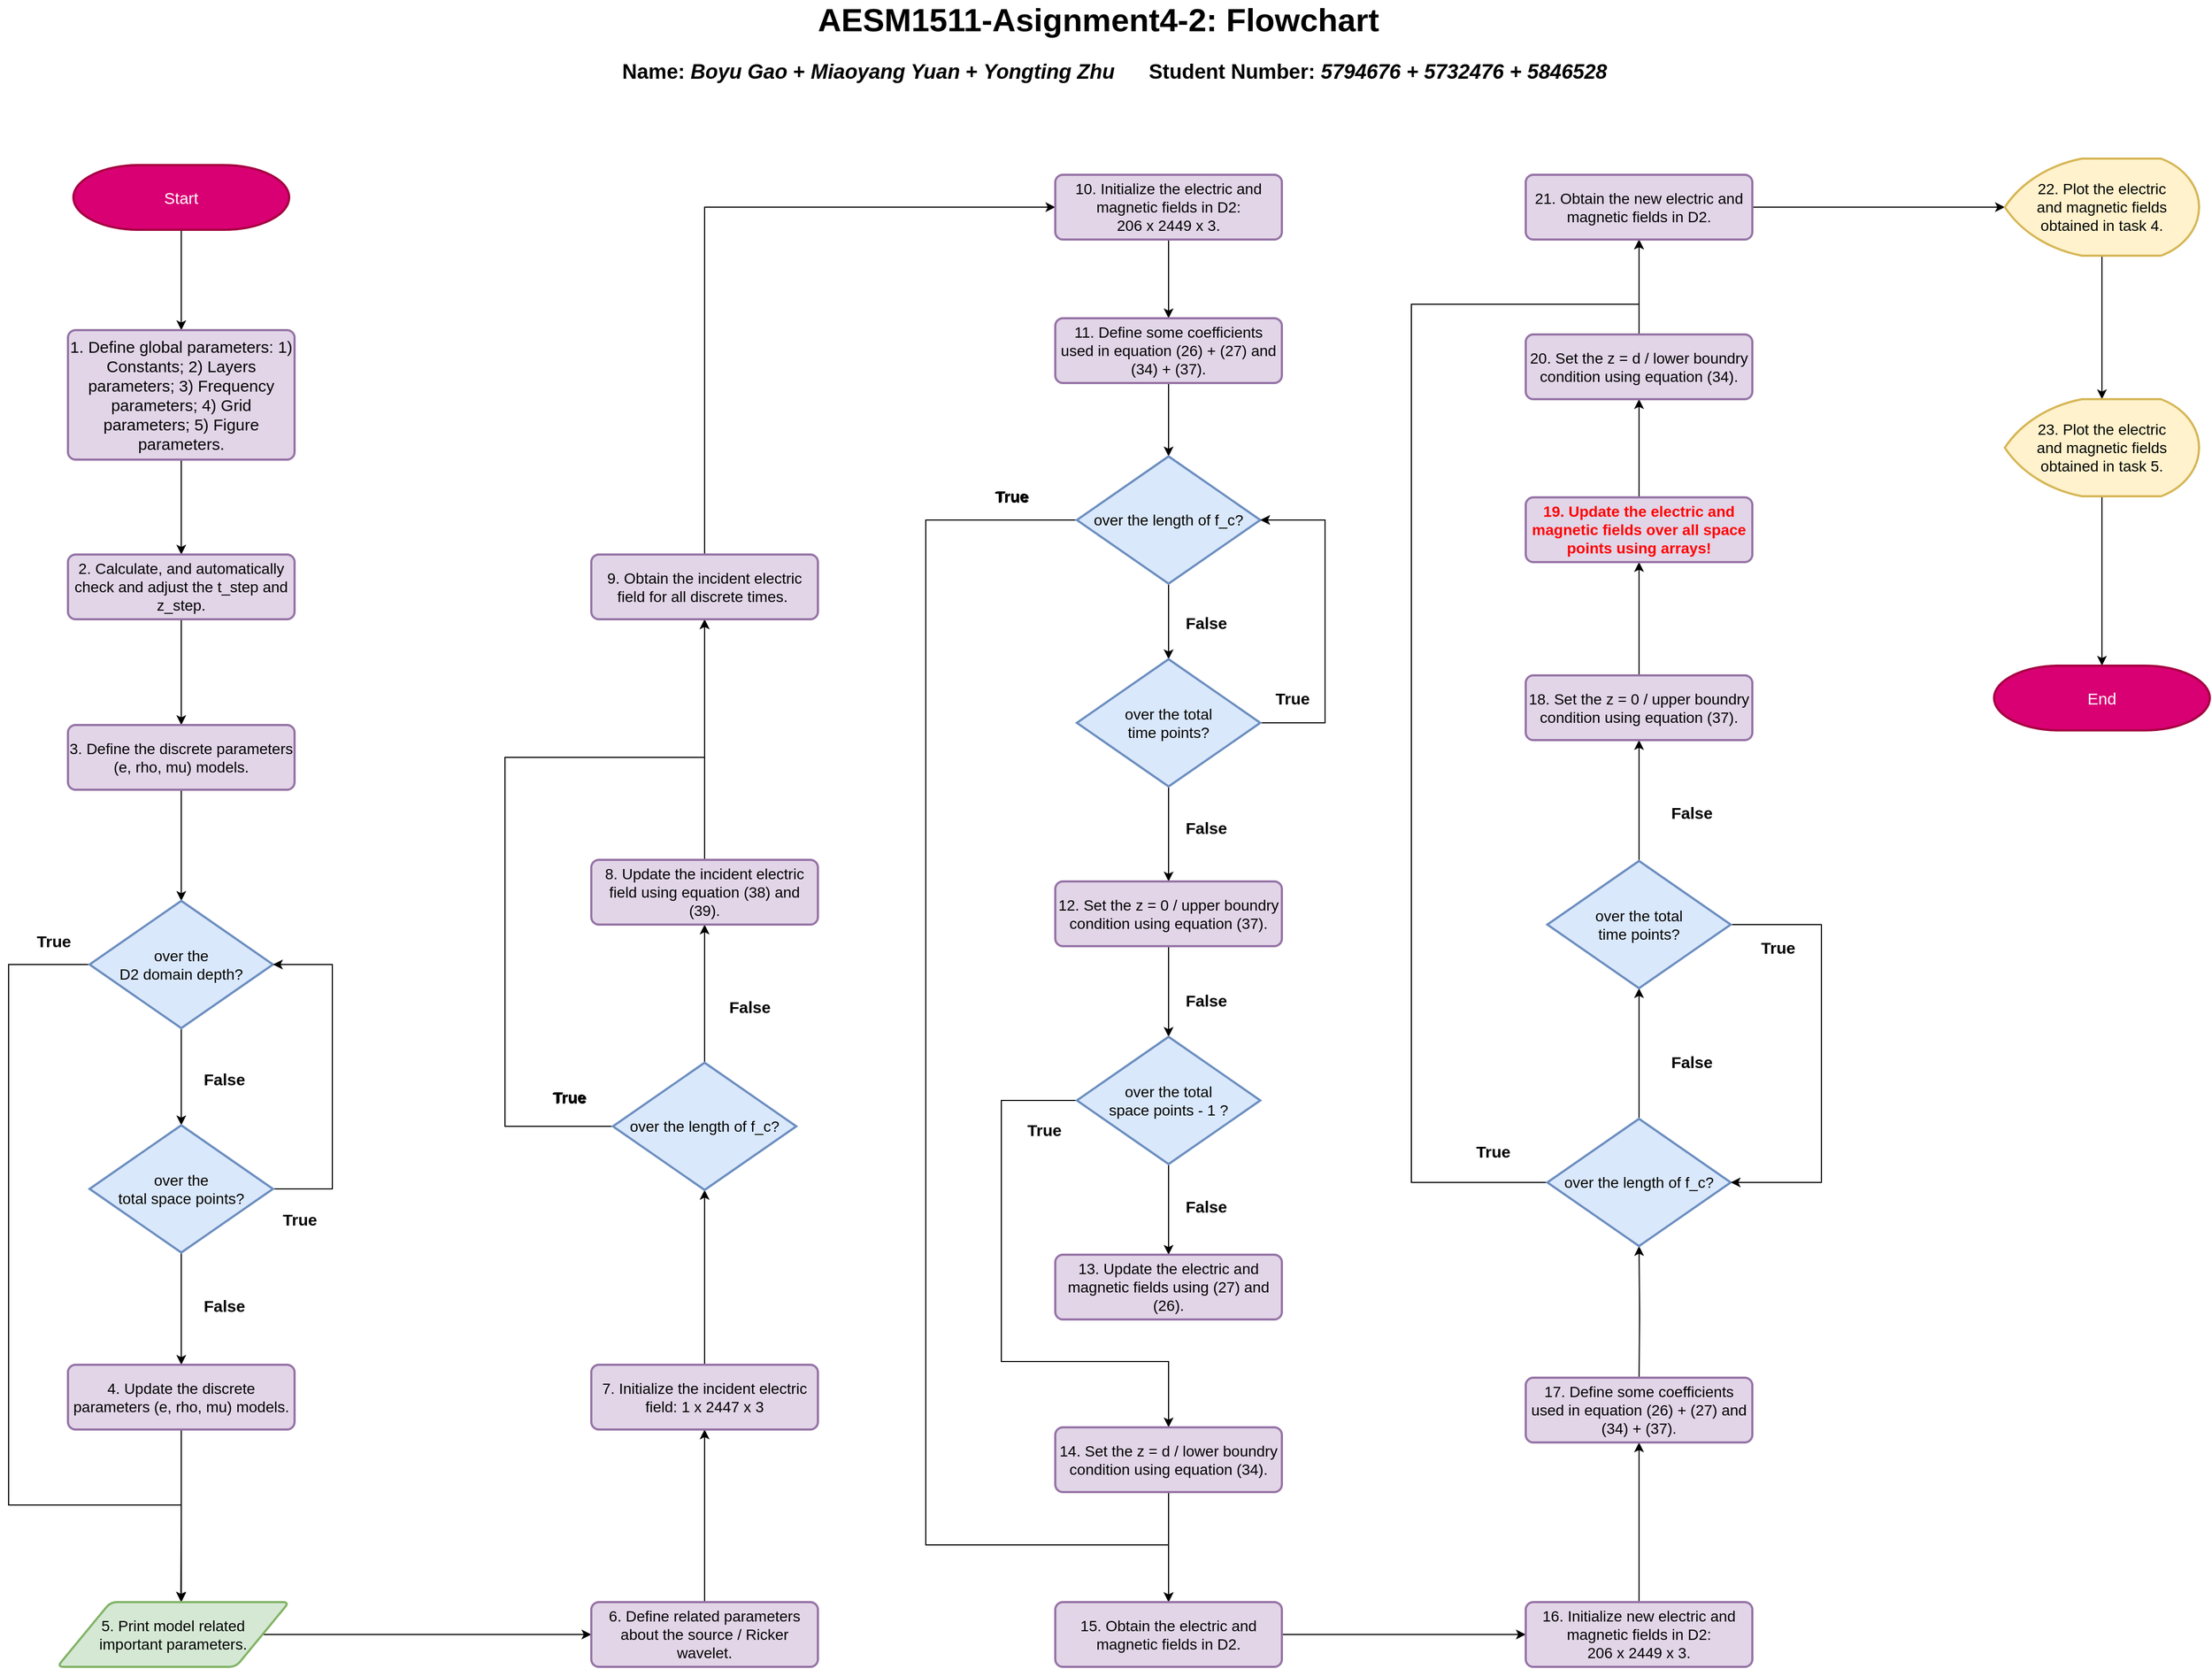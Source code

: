 <mxfile version="20.3.0" type="device"><diagram id="C5RBs43oDa-KdzZeNtuy" name="Page-1"><mxGraphModel dx="2607" dy="1950" grid="1" gridSize="10" guides="1" tooltips="1" connect="1" arrows="1" fold="1" page="1" pageScale="1" pageWidth="1169" pageHeight="1654" math="0" shadow="0"><root><mxCell id="WIyWlLk6GJQsqaUBKTNV-0"/><mxCell id="WIyWlLk6GJQsqaUBKTNV-1" parent="WIyWlLk6GJQsqaUBKTNV-0"/><mxCell id="XIl8w9Pq-7mLwPjklg2i-11" value="&lt;b&gt;&lt;font style=&quot;&quot;&gt;&lt;span style=&quot;font-size: 30px;&quot;&gt;AESM1511-Asignment4-2: Flowchart&lt;/span&gt;&lt;br&gt;&lt;br&gt;&lt;/font&gt;&lt;/b&gt;" style="text;html=1;strokeColor=none;fillColor=none;align=center;verticalAlign=middle;whiteSpace=wrap;rounded=0;fontSize=14;" vertex="1" parent="WIyWlLk6GJQsqaUBKTNV-1"><mxGeometry x="840" y="20" width="540" height="30" as="geometry"/></mxCell><mxCell id="XIl8w9Pq-7mLwPjklg2i-12" value="&lt;b style=&quot;font-size: 14px;&quot;&gt;&lt;font style=&quot;font-size: 19px;&quot;&gt;Name:&amp;nbsp;&lt;i&gt;Boyu Gao&amp;nbsp;&lt;/i&gt;+ &lt;i&gt;Miaoyang Yuan&lt;/i&gt;&amp;nbsp;+ &lt;i&gt;Yongting Zhu&lt;/i&gt;&amp;nbsp; &amp;nbsp; &amp;nbsp; Student Number:&amp;nbsp;&lt;i&gt;5794676 + 5732476 + &lt;/i&gt;&lt;/font&gt;&lt;/b&gt;&lt;b&gt;&lt;i&gt;5846528&lt;/i&gt;&lt;/b&gt;" style="text;html=1;strokeColor=none;fillColor=none;align=center;verticalAlign=middle;whiteSpace=wrap;rounded=0;fontSize=19;" vertex="1" parent="WIyWlLk6GJQsqaUBKTNV-1"><mxGeometry x="300" y="60" width="1650" height="30" as="geometry"/></mxCell><mxCell id="XIl8w9Pq-7mLwPjklg2i-20" style="edgeStyle=orthogonalEdgeStyle;rounded=0;orthogonalLoop=1;jettySize=auto;html=1;exitX=0.5;exitY=1;exitDx=0;exitDy=0;exitPerimeter=0;entryX=0.5;entryY=0;entryDx=0;entryDy=0;" edge="1" parent="WIyWlLk6GJQsqaUBKTNV-1" source="XIl8w9Pq-7mLwPjklg2i-13" target="XIl8w9Pq-7mLwPjklg2i-14"><mxGeometry relative="1" as="geometry"/></mxCell><mxCell id="XIl8w9Pq-7mLwPjklg2i-13" value="&lt;font style=&quot;font-size: 15px;&quot;&gt;Start&lt;/font&gt;" style="strokeWidth=2;html=1;shape=mxgraph.flowchart.terminator;whiteSpace=wrap;fillColor=#d80073;strokeColor=#A50040;fontColor=#ffffff;" vertex="1" parent="WIyWlLk6GJQsqaUBKTNV-1"><mxGeometry x="160" y="161" width="200" height="60" as="geometry"/></mxCell><mxCell id="XIl8w9Pq-7mLwPjklg2i-21" style="edgeStyle=orthogonalEdgeStyle;rounded=0;orthogonalLoop=1;jettySize=auto;html=1;exitX=0.5;exitY=1;exitDx=0;exitDy=0;" edge="1" parent="WIyWlLk6GJQsqaUBKTNV-1" source="XIl8w9Pq-7mLwPjklg2i-14" target="XIl8w9Pq-7mLwPjklg2i-15"><mxGeometry relative="1" as="geometry"/></mxCell><mxCell id="XIl8w9Pq-7mLwPjklg2i-14" value="1. Define global parameters: 1) Constants; 2) Layers parameters; 3) Frequency parameters; 4) Grid parameters; 5) Figure parameters." style="rounded=1;whiteSpace=wrap;html=1;absoluteArcSize=1;arcSize=14;strokeWidth=2;fontSize=15;align=center;fillColor=#e1d5e7;strokeColor=#9673a6;" vertex="1" parent="WIyWlLk6GJQsqaUBKTNV-1"><mxGeometry x="155" y="314" width="210" height="120" as="geometry"/></mxCell><mxCell id="XIl8w9Pq-7mLwPjklg2i-22" style="edgeStyle=orthogonalEdgeStyle;rounded=0;orthogonalLoop=1;jettySize=auto;html=1;exitX=0.5;exitY=1;exitDx=0;exitDy=0;entryX=0.5;entryY=0;entryDx=0;entryDy=0;" edge="1" parent="WIyWlLk6GJQsqaUBKTNV-1" source="XIl8w9Pq-7mLwPjklg2i-15" target="XIl8w9Pq-7mLwPjklg2i-16"><mxGeometry relative="1" as="geometry"><mxPoint x="259" y="620" as="targetPoint"/></mxGeometry></mxCell><mxCell id="XIl8w9Pq-7mLwPjklg2i-15" value="2. Calculate, and automatically check and adjust the t_step and z_step." style="rounded=1;whiteSpace=wrap;html=1;absoluteArcSize=1;arcSize=14;strokeWidth=2;fontSize=14;fillColor=#e1d5e7;strokeColor=#9673a6;" vertex="1" parent="WIyWlLk6GJQsqaUBKTNV-1"><mxGeometry x="155" y="522" width="210" height="60" as="geometry"/></mxCell><mxCell id="XIl8w9Pq-7mLwPjklg2i-23" style="edgeStyle=orthogonalEdgeStyle;rounded=0;orthogonalLoop=1;jettySize=auto;html=1;exitX=0.5;exitY=1;exitDx=0;exitDy=0;entryX=0.5;entryY=0;entryDx=0;entryDy=0;entryPerimeter=0;" edge="1" parent="WIyWlLk6GJQsqaUBKTNV-1" source="XIl8w9Pq-7mLwPjklg2i-16" target="XIl8w9Pq-7mLwPjklg2i-17"><mxGeometry relative="1" as="geometry"/></mxCell><mxCell id="XIl8w9Pq-7mLwPjklg2i-16" value="3. Define the discrete parameters (e, rho, mu) models." style="rounded=1;whiteSpace=wrap;html=1;absoluteArcSize=1;arcSize=14;strokeWidth=2;fontSize=14;fillColor=#e1d5e7;strokeColor=#9673a6;" vertex="1" parent="WIyWlLk6GJQsqaUBKTNV-1"><mxGeometry x="155" y="680" width="210" height="60" as="geometry"/></mxCell><mxCell id="XIl8w9Pq-7mLwPjklg2i-24" style="edgeStyle=orthogonalEdgeStyle;rounded=0;orthogonalLoop=1;jettySize=auto;html=1;exitX=0.5;exitY=1;exitDx=0;exitDy=0;exitPerimeter=0;entryX=0.5;entryY=0;entryDx=0;entryDy=0;entryPerimeter=0;" edge="1" parent="WIyWlLk6GJQsqaUBKTNV-1" source="XIl8w9Pq-7mLwPjklg2i-17" target="XIl8w9Pq-7mLwPjklg2i-18"><mxGeometry relative="1" as="geometry"/></mxCell><mxCell id="XIl8w9Pq-7mLwPjklg2i-30" style="edgeStyle=orthogonalEdgeStyle;rounded=0;orthogonalLoop=1;jettySize=auto;html=1;exitX=0;exitY=0.5;exitDx=0;exitDy=0;exitPerimeter=0;entryX=0.535;entryY=0;entryDx=0;entryDy=0;entryPerimeter=0;" edge="1" parent="WIyWlLk6GJQsqaUBKTNV-1" source="XIl8w9Pq-7mLwPjklg2i-17" target="XIl8w9Pq-7mLwPjklg2i-28"><mxGeometry relative="1" as="geometry"><Array as="points"><mxPoint x="100" y="902"/><mxPoint x="100" y="1403"/><mxPoint x="260" y="1403"/></Array></mxGeometry></mxCell><mxCell id="XIl8w9Pq-7mLwPjklg2i-17" value="&lt;font style=&quot;font-size: 14px;&quot;&gt;over the &lt;br&gt;D2 domain depth?&lt;/font&gt;" style="strokeWidth=2;html=1;shape=mxgraph.flowchart.decision;whiteSpace=wrap;fillColor=#dae8fc;strokeColor=#6c8ebf;" vertex="1" parent="WIyWlLk6GJQsqaUBKTNV-1"><mxGeometry x="175" y="843" width="170" height="118" as="geometry"/></mxCell><mxCell id="XIl8w9Pq-7mLwPjklg2i-25" style="edgeStyle=orthogonalEdgeStyle;rounded=0;orthogonalLoop=1;jettySize=auto;html=1;exitX=0.5;exitY=1;exitDx=0;exitDy=0;exitPerimeter=0;entryX=0.5;entryY=0;entryDx=0;entryDy=0;" edge="1" parent="WIyWlLk6GJQsqaUBKTNV-1" source="XIl8w9Pq-7mLwPjklg2i-18" target="XIl8w9Pq-7mLwPjklg2i-19"><mxGeometry relative="1" as="geometry"/></mxCell><mxCell id="XIl8w9Pq-7mLwPjklg2i-32" style="edgeStyle=orthogonalEdgeStyle;rounded=0;orthogonalLoop=1;jettySize=auto;html=1;exitX=1;exitY=0.5;exitDx=0;exitDy=0;exitPerimeter=0;entryX=1;entryY=0.5;entryDx=0;entryDy=0;entryPerimeter=0;" edge="1" parent="WIyWlLk6GJQsqaUBKTNV-1" source="XIl8w9Pq-7mLwPjklg2i-18" target="XIl8w9Pq-7mLwPjklg2i-17"><mxGeometry relative="1" as="geometry"><Array as="points"><mxPoint x="400" y="1110"/><mxPoint x="400" y="902"/></Array></mxGeometry></mxCell><mxCell id="XIl8w9Pq-7mLwPjklg2i-18" value="&lt;font style=&quot;font-size: 14px;&quot;&gt;over the &lt;br&gt;total space points?&lt;/font&gt;" style="strokeWidth=2;html=1;shape=mxgraph.flowchart.decision;whiteSpace=wrap;fillColor=#dae8fc;strokeColor=#6c8ebf;" vertex="1" parent="WIyWlLk6GJQsqaUBKTNV-1"><mxGeometry x="175" y="1051" width="170" height="118" as="geometry"/></mxCell><mxCell id="XIl8w9Pq-7mLwPjklg2i-29" style="edgeStyle=orthogonalEdgeStyle;rounded=0;orthogonalLoop=1;jettySize=auto;html=1;exitX=0.5;exitY=1;exitDx=0;exitDy=0;entryX=0.533;entryY=-0.01;entryDx=0;entryDy=0;entryPerimeter=0;" edge="1" parent="WIyWlLk6GJQsqaUBKTNV-1" source="XIl8w9Pq-7mLwPjklg2i-19" target="XIl8w9Pq-7mLwPjklg2i-28"><mxGeometry relative="1" as="geometry"/></mxCell><mxCell id="XIl8w9Pq-7mLwPjklg2i-19" value="4. Update the discrete parameters (e, rho, mu) models." style="rounded=1;whiteSpace=wrap;html=1;absoluteArcSize=1;arcSize=14;strokeWidth=2;fontSize=14;fillColor=#e1d5e7;strokeColor=#9673a6;" vertex="1" parent="WIyWlLk6GJQsqaUBKTNV-1"><mxGeometry x="155" y="1273" width="210" height="60" as="geometry"/></mxCell><mxCell id="XIl8w9Pq-7mLwPjklg2i-26" value="&lt;span style=&quot;font-size: 15px;&quot;&gt;&lt;b style=&quot;font-size: 15px;&quot;&gt;False&lt;/b&gt;&lt;/span&gt;" style="text;html=1;strokeColor=none;fillColor=none;align=center;verticalAlign=middle;whiteSpace=wrap;rounded=0;fontSize=15;" vertex="1" parent="WIyWlLk6GJQsqaUBKTNV-1"><mxGeometry x="270" y="993" width="60" height="30" as="geometry"/></mxCell><mxCell id="XIl8w9Pq-7mLwPjklg2i-27" value="&lt;span style=&quot;font-size: 15px;&quot;&gt;&lt;b style=&quot;font-size: 15px;&quot;&gt;False&lt;/b&gt;&lt;/span&gt;" style="text;html=1;strokeColor=none;fillColor=none;align=center;verticalAlign=middle;whiteSpace=wrap;rounded=0;fontSize=15;" vertex="1" parent="WIyWlLk6GJQsqaUBKTNV-1"><mxGeometry x="270" y="1203" width="60" height="30" as="geometry"/></mxCell><mxCell id="XIl8w9Pq-7mLwPjklg2i-35" style="edgeStyle=orthogonalEdgeStyle;rounded=0;orthogonalLoop=1;jettySize=auto;html=1;exitX=1;exitY=0.5;exitDx=0;exitDy=0;entryX=0;entryY=0.5;entryDx=0;entryDy=0;" edge="1" parent="WIyWlLk6GJQsqaUBKTNV-1" source="XIl8w9Pq-7mLwPjklg2i-28" target="XIl8w9Pq-7mLwPjklg2i-34"><mxGeometry relative="1" as="geometry"/></mxCell><mxCell id="XIl8w9Pq-7mLwPjklg2i-28" value="5. Print model related &lt;br&gt;important parameters." style="shape=parallelogram;html=1;strokeWidth=2;perimeter=parallelogramPerimeter;whiteSpace=wrap;rounded=1;arcSize=12;size=0.23;fontSize=14;fillColor=#d5e8d4;strokeColor=#82b366;" vertex="1" parent="WIyWlLk6GJQsqaUBKTNV-1"><mxGeometry x="145" y="1493" width="215" height="60" as="geometry"/></mxCell><mxCell id="XIl8w9Pq-7mLwPjklg2i-31" value="&lt;span style=&quot;font-size: 15px;&quot;&gt;&lt;b style=&quot;font-size: 15px;&quot;&gt;True&lt;/b&gt;&lt;/span&gt;" style="text;html=1;strokeColor=none;fillColor=none;align=center;verticalAlign=middle;whiteSpace=wrap;rounded=0;fontSize=15;" vertex="1" parent="WIyWlLk6GJQsqaUBKTNV-1"><mxGeometry x="112" y="865" width="60" height="30" as="geometry"/></mxCell><mxCell id="XIl8w9Pq-7mLwPjklg2i-33" value="&lt;span style=&quot;font-size: 15px;&quot;&gt;&lt;b style=&quot;font-size: 15px;&quot;&gt;True&lt;/b&gt;&lt;/span&gt;" style="text;html=1;strokeColor=none;fillColor=none;align=center;verticalAlign=middle;whiteSpace=wrap;rounded=0;fontSize=15;" vertex="1" parent="WIyWlLk6GJQsqaUBKTNV-1"><mxGeometry x="340" y="1123" width="60" height="30" as="geometry"/></mxCell><mxCell id="XIl8w9Pq-7mLwPjklg2i-37" style="edgeStyle=orthogonalEdgeStyle;rounded=0;orthogonalLoop=1;jettySize=auto;html=1;exitX=0.5;exitY=0;exitDx=0;exitDy=0;entryX=0.5;entryY=1;entryDx=0;entryDy=0;" edge="1" parent="WIyWlLk6GJQsqaUBKTNV-1" source="XIl8w9Pq-7mLwPjklg2i-34" target="XIl8w9Pq-7mLwPjklg2i-36"><mxGeometry relative="1" as="geometry"/></mxCell><mxCell id="XIl8w9Pq-7mLwPjklg2i-34" value="6. Define related parameters about the source / Ricker wavelet." style="rounded=1;whiteSpace=wrap;html=1;absoluteArcSize=1;arcSize=14;strokeWidth=2;fontSize=14;fillColor=#e1d5e7;strokeColor=#9673a6;" vertex="1" parent="WIyWlLk6GJQsqaUBKTNV-1"><mxGeometry x="640" y="1493" width="210" height="60" as="geometry"/></mxCell><mxCell id="XIl8w9Pq-7mLwPjklg2i-39" style="edgeStyle=orthogonalEdgeStyle;rounded=0;orthogonalLoop=1;jettySize=auto;html=1;exitX=0.5;exitY=0;exitDx=0;exitDy=0;entryX=0.5;entryY=1;entryDx=0;entryDy=0;entryPerimeter=0;" edge="1" parent="WIyWlLk6GJQsqaUBKTNV-1" source="XIl8w9Pq-7mLwPjklg2i-36" target="XIl8w9Pq-7mLwPjklg2i-38"><mxGeometry relative="1" as="geometry"/></mxCell><mxCell id="XIl8w9Pq-7mLwPjklg2i-36" value="7. Initialize the incident electric field: 1 x 2447 x 3" style="rounded=1;whiteSpace=wrap;html=1;absoluteArcSize=1;arcSize=14;strokeWidth=2;fontSize=14;fillColor=#e1d5e7;strokeColor=#9673a6;" vertex="1" parent="WIyWlLk6GJQsqaUBKTNV-1"><mxGeometry x="640" y="1273" width="210" height="60" as="geometry"/></mxCell><mxCell id="XIl8w9Pq-7mLwPjklg2i-41" style="edgeStyle=orthogonalEdgeStyle;rounded=0;orthogonalLoop=1;jettySize=auto;html=1;exitX=0.5;exitY=0;exitDx=0;exitDy=0;exitPerimeter=0;entryX=0.5;entryY=1;entryDx=0;entryDy=0;" edge="1" parent="WIyWlLk6GJQsqaUBKTNV-1" source="XIl8w9Pq-7mLwPjklg2i-38" target="XIl8w9Pq-7mLwPjklg2i-40"><mxGeometry relative="1" as="geometry"/></mxCell><mxCell id="XIl8w9Pq-7mLwPjklg2i-47" style="edgeStyle=orthogonalEdgeStyle;rounded=0;orthogonalLoop=1;jettySize=auto;html=1;exitX=0;exitY=0.5;exitDx=0;exitDy=0;exitPerimeter=0;entryX=0.5;entryY=1;entryDx=0;entryDy=0;" edge="1" parent="WIyWlLk6GJQsqaUBKTNV-1" source="XIl8w9Pq-7mLwPjklg2i-38" target="XIl8w9Pq-7mLwPjklg2i-45"><mxGeometry relative="1" as="geometry"><Array as="points"><mxPoint x="560" y="1052"/><mxPoint x="560" y="710"/><mxPoint x="745" y="710"/></Array></mxGeometry></mxCell><mxCell id="XIl8w9Pq-7mLwPjklg2i-38" value="&lt;font style=&quot;font-size: 14px;&quot;&gt;over the length of f_c?&lt;/font&gt;" style="strokeWidth=2;html=1;shape=mxgraph.flowchart.decision;whiteSpace=wrap;fillColor=#dae8fc;strokeColor=#6c8ebf;" vertex="1" parent="WIyWlLk6GJQsqaUBKTNV-1"><mxGeometry x="660" y="993" width="170" height="118" as="geometry"/></mxCell><mxCell id="XIl8w9Pq-7mLwPjklg2i-46" style="edgeStyle=orthogonalEdgeStyle;rounded=0;orthogonalLoop=1;jettySize=auto;html=1;exitX=0.5;exitY=0;exitDx=0;exitDy=0;entryX=0.5;entryY=1;entryDx=0;entryDy=0;" edge="1" parent="WIyWlLk6GJQsqaUBKTNV-1" source="XIl8w9Pq-7mLwPjklg2i-40" target="XIl8w9Pq-7mLwPjklg2i-45"><mxGeometry relative="1" as="geometry"/></mxCell><mxCell id="XIl8w9Pq-7mLwPjklg2i-40" value="8. Update the incident electric field using equation (38) and (39)." style="rounded=1;whiteSpace=wrap;html=1;absoluteArcSize=1;arcSize=14;strokeWidth=2;fontSize=14;fillColor=#e1d5e7;strokeColor=#9673a6;" vertex="1" parent="WIyWlLk6GJQsqaUBKTNV-1"><mxGeometry x="640" y="805" width="210" height="60" as="geometry"/></mxCell><mxCell id="XIl8w9Pq-7mLwPjklg2i-43" value="&lt;span style=&quot;font-size: 15px;&quot;&gt;&lt;b style=&quot;font-size: 15px;&quot;&gt;False&lt;/b&gt;&lt;/span&gt;" style="text;html=1;strokeColor=none;fillColor=none;align=center;verticalAlign=middle;whiteSpace=wrap;rounded=0;fontSize=15;" vertex="1" parent="WIyWlLk6GJQsqaUBKTNV-1"><mxGeometry x="757" y="926" width="60" height="30" as="geometry"/></mxCell><mxCell id="XIl8w9Pq-7mLwPjklg2i-51" style="edgeStyle=orthogonalEdgeStyle;rounded=0;orthogonalLoop=1;jettySize=auto;html=1;exitX=0.5;exitY=0;exitDx=0;exitDy=0;entryX=0;entryY=0.5;entryDx=0;entryDy=0;" edge="1" parent="WIyWlLk6GJQsqaUBKTNV-1" source="XIl8w9Pq-7mLwPjklg2i-45" target="XIl8w9Pq-7mLwPjklg2i-49"><mxGeometry relative="1" as="geometry"/></mxCell><mxCell id="XIl8w9Pq-7mLwPjklg2i-45" value="9. Obtain the incident electric field for all discrete times.&amp;nbsp;" style="rounded=1;whiteSpace=wrap;html=1;absoluteArcSize=1;arcSize=14;strokeWidth=2;fontSize=14;fillColor=#e1d5e7;strokeColor=#9673a6;" vertex="1" parent="WIyWlLk6GJQsqaUBKTNV-1"><mxGeometry x="640" y="522" width="210" height="60" as="geometry"/></mxCell><mxCell id="XIl8w9Pq-7mLwPjklg2i-48" value="&lt;span style=&quot;font-size: 14px;&quot;&gt;&lt;b&gt;True&lt;/b&gt;&lt;/span&gt;" style="text;html=1;strokeColor=none;fillColor=none;align=center;verticalAlign=middle;whiteSpace=wrap;rounded=0;" vertex="1" parent="WIyWlLk6GJQsqaUBKTNV-1"><mxGeometry x="590" y="1010" width="60" height="30" as="geometry"/></mxCell><mxCell id="XIl8w9Pq-7mLwPjklg2i-52" style="edgeStyle=orthogonalEdgeStyle;rounded=0;orthogonalLoop=1;jettySize=auto;html=1;exitX=0.5;exitY=1;exitDx=0;exitDy=0;entryX=0.5;entryY=0;entryDx=0;entryDy=0;" edge="1" parent="WIyWlLk6GJQsqaUBKTNV-1" source="XIl8w9Pq-7mLwPjklg2i-49" target="XIl8w9Pq-7mLwPjklg2i-50"><mxGeometry relative="1" as="geometry"/></mxCell><mxCell id="XIl8w9Pq-7mLwPjklg2i-49" value="10. Initialize the electric and magnetic fields in D2: &lt;br&gt;206 x 2449 x 3." style="rounded=1;whiteSpace=wrap;html=1;absoluteArcSize=1;arcSize=14;strokeWidth=2;fontSize=14;fillColor=#e1d5e7;strokeColor=#9673a6;" vertex="1" parent="WIyWlLk6GJQsqaUBKTNV-1"><mxGeometry x="1070" y="170" width="210" height="60" as="geometry"/></mxCell><mxCell id="XIl8w9Pq-7mLwPjklg2i-60" style="edgeStyle=orthogonalEdgeStyle;rounded=0;orthogonalLoop=1;jettySize=auto;html=1;exitX=0.5;exitY=1;exitDx=0;exitDy=0;entryX=0.5;entryY=0;entryDx=0;entryDy=0;entryPerimeter=0;fontSize=14;" edge="1" parent="WIyWlLk6GJQsqaUBKTNV-1" source="XIl8w9Pq-7mLwPjklg2i-50" target="XIl8w9Pq-7mLwPjklg2i-53"><mxGeometry relative="1" as="geometry"/></mxCell><mxCell id="XIl8w9Pq-7mLwPjklg2i-74" style="edgeStyle=orthogonalEdgeStyle;rounded=0;orthogonalLoop=1;jettySize=auto;html=1;exitX=0;exitY=0.5;exitDx=0;exitDy=0;entryX=0.5;entryY=0;entryDx=0;entryDy=0;fontSize=14;exitPerimeter=0;" edge="1" parent="WIyWlLk6GJQsqaUBKTNV-1" source="XIl8w9Pq-7mLwPjklg2i-53" target="XIl8w9Pq-7mLwPjklg2i-59"><mxGeometry relative="1" as="geometry"><Array as="points"><mxPoint x="950" y="490"/><mxPoint x="950" y="1440"/><mxPoint x="1175" y="1440"/></Array></mxGeometry></mxCell><mxCell id="XIl8w9Pq-7mLwPjklg2i-50" value="11. Define some coefficients used in equation (26) + (27) and (34) + (37)." style="rounded=1;whiteSpace=wrap;html=1;absoluteArcSize=1;arcSize=14;strokeWidth=2;fontSize=14;fillColor=#e1d5e7;strokeColor=#9673a6;" vertex="1" parent="WIyWlLk6GJQsqaUBKTNV-1"><mxGeometry x="1070" y="303" width="210" height="60" as="geometry"/></mxCell><mxCell id="XIl8w9Pq-7mLwPjklg2i-61" style="edgeStyle=orthogonalEdgeStyle;rounded=0;orthogonalLoop=1;jettySize=auto;html=1;exitX=0.5;exitY=1;exitDx=0;exitDy=0;exitPerimeter=0;entryX=0.5;entryY=0;entryDx=0;entryDy=0;entryPerimeter=0;fontSize=14;" edge="1" parent="WIyWlLk6GJQsqaUBKTNV-1" source="XIl8w9Pq-7mLwPjklg2i-53" target="XIl8w9Pq-7mLwPjklg2i-54"><mxGeometry relative="1" as="geometry"/></mxCell><mxCell id="XIl8w9Pq-7mLwPjklg2i-53" value="&lt;font style=&quot;font-size: 14px;&quot;&gt;over the length of f_c?&lt;/font&gt;" style="strokeWidth=2;html=1;shape=mxgraph.flowchart.decision;whiteSpace=wrap;fillColor=#dae8fc;strokeColor=#6c8ebf;" vertex="1" parent="WIyWlLk6GJQsqaUBKTNV-1"><mxGeometry x="1090" y="431" width="170" height="118" as="geometry"/></mxCell><mxCell id="XIl8w9Pq-7mLwPjklg2i-62" style="edgeStyle=orthogonalEdgeStyle;rounded=0;orthogonalLoop=1;jettySize=auto;html=1;exitX=0.5;exitY=1;exitDx=0;exitDy=0;exitPerimeter=0;entryX=0.5;entryY=0;entryDx=0;entryDy=0;fontSize=14;" edge="1" parent="WIyWlLk6GJQsqaUBKTNV-1" source="XIl8w9Pq-7mLwPjklg2i-54" target="XIl8w9Pq-7mLwPjklg2i-55"><mxGeometry relative="1" as="geometry"/></mxCell><mxCell id="XIl8w9Pq-7mLwPjklg2i-72" style="edgeStyle=orthogonalEdgeStyle;rounded=0;orthogonalLoop=1;jettySize=auto;html=1;exitX=1;exitY=0.5;exitDx=0;exitDy=0;exitPerimeter=0;entryX=1;entryY=0.5;entryDx=0;entryDy=0;entryPerimeter=0;fontSize=14;" edge="1" parent="WIyWlLk6GJQsqaUBKTNV-1" source="XIl8w9Pq-7mLwPjklg2i-54" target="XIl8w9Pq-7mLwPjklg2i-53"><mxGeometry relative="1" as="geometry"><Array as="points"><mxPoint x="1320" y="678"/><mxPoint x="1320" y="490"/></Array></mxGeometry></mxCell><mxCell id="XIl8w9Pq-7mLwPjklg2i-54" value="&lt;font style=&quot;font-size: 14px;&quot;&gt;over the total &lt;br&gt;time points?&lt;/font&gt;" style="strokeWidth=2;html=1;shape=mxgraph.flowchart.decision;whiteSpace=wrap;fillColor=#dae8fc;strokeColor=#6c8ebf;" vertex="1" parent="WIyWlLk6GJQsqaUBKTNV-1"><mxGeometry x="1090" y="619" width="170" height="118" as="geometry"/></mxCell><mxCell id="XIl8w9Pq-7mLwPjklg2i-65" style="edgeStyle=orthogonalEdgeStyle;rounded=0;orthogonalLoop=1;jettySize=auto;html=1;exitX=0.5;exitY=1;exitDx=0;exitDy=0;entryX=0.5;entryY=0;entryDx=0;entryDy=0;entryPerimeter=0;fontSize=14;" edge="1" parent="WIyWlLk6GJQsqaUBKTNV-1" source="XIl8w9Pq-7mLwPjklg2i-55" target="XIl8w9Pq-7mLwPjklg2i-56"><mxGeometry relative="1" as="geometry"/></mxCell><mxCell id="XIl8w9Pq-7mLwPjklg2i-55" value="12. Set the z = 0 / upper boundry condition using equation (37)." style="rounded=1;whiteSpace=wrap;html=1;absoluteArcSize=1;arcSize=14;strokeWidth=2;fontSize=14;fillColor=#e1d5e7;strokeColor=#9673a6;" vertex="1" parent="WIyWlLk6GJQsqaUBKTNV-1"><mxGeometry x="1070" y="825" width="210" height="60" as="geometry"/></mxCell><mxCell id="XIl8w9Pq-7mLwPjklg2i-67" style="edgeStyle=orthogonalEdgeStyle;rounded=0;orthogonalLoop=1;jettySize=auto;html=1;exitX=0.5;exitY=1;exitDx=0;exitDy=0;exitPerimeter=0;fontSize=14;entryX=0.5;entryY=0;entryDx=0;entryDy=0;" edge="1" parent="WIyWlLk6GJQsqaUBKTNV-1" source="XIl8w9Pq-7mLwPjklg2i-56" target="XIl8w9Pq-7mLwPjklg2i-57"><mxGeometry relative="1" as="geometry"><mxPoint x="1174" y="1140" as="targetPoint"/></mxGeometry></mxCell><mxCell id="XIl8w9Pq-7mLwPjklg2i-69" style="edgeStyle=orthogonalEdgeStyle;rounded=0;orthogonalLoop=1;jettySize=auto;html=1;exitX=0;exitY=0.5;exitDx=0;exitDy=0;exitPerimeter=0;entryX=0.5;entryY=0;entryDx=0;entryDy=0;fontSize=14;" edge="1" parent="WIyWlLk6GJQsqaUBKTNV-1" source="XIl8w9Pq-7mLwPjklg2i-56" target="XIl8w9Pq-7mLwPjklg2i-58"><mxGeometry relative="1" as="geometry"><Array as="points"><mxPoint x="1020" y="1028"/><mxPoint x="1020" y="1270"/><mxPoint x="1175" y="1270"/></Array></mxGeometry></mxCell><mxCell id="XIl8w9Pq-7mLwPjklg2i-56" value="&lt;font style=&quot;font-size: 14px;&quot;&gt;over the total &lt;br&gt;space points - 1 ?&lt;/font&gt;" style="strokeWidth=2;html=1;shape=mxgraph.flowchart.decision;whiteSpace=wrap;fillColor=#dae8fc;strokeColor=#6c8ebf;" vertex="1" parent="WIyWlLk6GJQsqaUBKTNV-1"><mxGeometry x="1090" y="969" width="170" height="118" as="geometry"/></mxCell><mxCell id="XIl8w9Pq-7mLwPjklg2i-57" value="13. Update the electric and magnetic fields using (27) and (26)." style="rounded=1;whiteSpace=wrap;html=1;absoluteArcSize=1;arcSize=14;strokeWidth=2;fontSize=14;fillColor=#e1d5e7;strokeColor=#9673a6;" vertex="1" parent="WIyWlLk6GJQsqaUBKTNV-1"><mxGeometry x="1070" y="1171" width="210" height="60" as="geometry"/></mxCell><mxCell id="XIl8w9Pq-7mLwPjklg2i-71" style="edgeStyle=orthogonalEdgeStyle;rounded=0;orthogonalLoop=1;jettySize=auto;html=1;exitX=0.5;exitY=1;exitDx=0;exitDy=0;entryX=0.5;entryY=0;entryDx=0;entryDy=0;fontSize=14;" edge="1" parent="WIyWlLk6GJQsqaUBKTNV-1" source="XIl8w9Pq-7mLwPjklg2i-58" target="XIl8w9Pq-7mLwPjklg2i-59"><mxGeometry relative="1" as="geometry"/></mxCell><mxCell id="XIl8w9Pq-7mLwPjklg2i-58" value="14. Set the z = d / lower boundry condition using equation (34)." style="rounded=1;whiteSpace=wrap;html=1;absoluteArcSize=1;arcSize=14;strokeWidth=2;fontSize=14;fillColor=#e1d5e7;strokeColor=#9673a6;" vertex="1" parent="WIyWlLk6GJQsqaUBKTNV-1"><mxGeometry x="1070" y="1331" width="210" height="60" as="geometry"/></mxCell><mxCell id="XIl8w9Pq-7mLwPjklg2i-79" style="edgeStyle=orthogonalEdgeStyle;rounded=0;orthogonalLoop=1;jettySize=auto;html=1;exitX=1;exitY=0.5;exitDx=0;exitDy=0;entryX=0;entryY=0.5;entryDx=0;entryDy=0;fontSize=15;" edge="1" parent="WIyWlLk6GJQsqaUBKTNV-1" source="XIl8w9Pq-7mLwPjklg2i-59" target="XIl8w9Pq-7mLwPjklg2i-78"><mxGeometry relative="1" as="geometry"/></mxCell><mxCell id="XIl8w9Pq-7mLwPjklg2i-59" value="15. Obtain the electric and magnetic fields in D2." style="rounded=1;whiteSpace=wrap;html=1;absoluteArcSize=1;arcSize=14;strokeWidth=2;fontSize=14;fillColor=#e1d5e7;strokeColor=#9673a6;" vertex="1" parent="WIyWlLk6GJQsqaUBKTNV-1"><mxGeometry x="1070" y="1493" width="210" height="60" as="geometry"/></mxCell><mxCell id="XIl8w9Pq-7mLwPjklg2i-63" value="&lt;span style=&quot;font-size: 15px;&quot;&gt;&lt;b style=&quot;font-size: 15px;&quot;&gt;False&lt;/b&gt;&lt;/span&gt;" style="text;html=1;strokeColor=none;fillColor=none;align=center;verticalAlign=middle;whiteSpace=wrap;rounded=0;fontSize=15;" vertex="1" parent="WIyWlLk6GJQsqaUBKTNV-1"><mxGeometry x="1180" y="570" width="60" height="30" as="geometry"/></mxCell><mxCell id="XIl8w9Pq-7mLwPjklg2i-64" value="&lt;span style=&quot;font-size: 15px;&quot;&gt;&lt;b style=&quot;font-size: 15px;&quot;&gt;False&lt;/b&gt;&lt;/span&gt;" style="text;html=1;strokeColor=none;fillColor=none;align=center;verticalAlign=middle;whiteSpace=wrap;rounded=0;fontSize=15;" vertex="1" parent="WIyWlLk6GJQsqaUBKTNV-1"><mxGeometry x="1180" y="760" width="60" height="30" as="geometry"/></mxCell><mxCell id="XIl8w9Pq-7mLwPjklg2i-66" value="&lt;span style=&quot;font-size: 15px;&quot;&gt;&lt;b style=&quot;font-size: 15px;&quot;&gt;False&lt;/b&gt;&lt;/span&gt;" style="text;html=1;strokeColor=none;fillColor=none;align=center;verticalAlign=middle;whiteSpace=wrap;rounded=0;fontSize=15;" vertex="1" parent="WIyWlLk6GJQsqaUBKTNV-1"><mxGeometry x="1180" y="920" width="60" height="30" as="geometry"/></mxCell><mxCell id="XIl8w9Pq-7mLwPjklg2i-68" value="&lt;span style=&quot;font-size: 15px;&quot;&gt;&lt;b style=&quot;font-size: 15px;&quot;&gt;False&lt;/b&gt;&lt;/span&gt;" style="text;html=1;strokeColor=none;fillColor=none;align=center;verticalAlign=middle;whiteSpace=wrap;rounded=0;fontSize=15;" vertex="1" parent="WIyWlLk6GJQsqaUBKTNV-1"><mxGeometry x="1180" y="1111" width="60" height="30" as="geometry"/></mxCell><mxCell id="XIl8w9Pq-7mLwPjklg2i-70" value="&lt;span style=&quot;font-size: 15px;&quot;&gt;&lt;b style=&quot;font-size: 15px;&quot;&gt;True&lt;/b&gt;&lt;/span&gt;" style="text;html=1;strokeColor=none;fillColor=none;align=center;verticalAlign=middle;whiteSpace=wrap;rounded=0;fontSize=15;" vertex="1" parent="WIyWlLk6GJQsqaUBKTNV-1"><mxGeometry x="1030" y="1040" width="60" height="30" as="geometry"/></mxCell><mxCell id="XIl8w9Pq-7mLwPjklg2i-73" value="&lt;span style=&quot;font-size: 15px;&quot;&gt;&lt;b style=&quot;font-size: 15px;&quot;&gt;True&lt;/b&gt;&lt;/span&gt;" style="text;html=1;strokeColor=none;fillColor=none;align=center;verticalAlign=middle;whiteSpace=wrap;rounded=0;fontSize=15;" vertex="1" parent="WIyWlLk6GJQsqaUBKTNV-1"><mxGeometry x="1260" y="640" width="60" height="30" as="geometry"/></mxCell><mxCell id="XIl8w9Pq-7mLwPjklg2i-75" value="&lt;span style=&quot;font-size: 14px;&quot;&gt;&lt;b&gt;True&lt;/b&gt;&lt;/span&gt;" style="text;html=1;strokeColor=none;fillColor=none;align=center;verticalAlign=middle;whiteSpace=wrap;rounded=0;" vertex="1" parent="WIyWlLk6GJQsqaUBKTNV-1"><mxGeometry x="1000" y="453" width="60" height="30" as="geometry"/></mxCell><mxCell id="XIl8w9Pq-7mLwPjklg2i-76" value="&lt;span style=&quot;font-size: 15px;&quot;&gt;&lt;b style=&quot;font-size: 15px;&quot;&gt;True&lt;/b&gt;&lt;/span&gt;" style="text;html=1;strokeColor=none;fillColor=none;align=center;verticalAlign=middle;whiteSpace=wrap;rounded=0;fontSize=15;" vertex="1" parent="WIyWlLk6GJQsqaUBKTNV-1"><mxGeometry x="590" y="1010" width="60" height="30" as="geometry"/></mxCell><mxCell id="XIl8w9Pq-7mLwPjklg2i-77" value="&lt;span style=&quot;font-size: 15px;&quot;&gt;&lt;b style=&quot;font-size: 15px;&quot;&gt;True&lt;/b&gt;&lt;/span&gt;" style="text;html=1;strokeColor=none;fillColor=none;align=center;verticalAlign=middle;whiteSpace=wrap;rounded=0;fontSize=15;" vertex="1" parent="WIyWlLk6GJQsqaUBKTNV-1"><mxGeometry x="1000" y="453" width="60" height="30" as="geometry"/></mxCell><mxCell id="XIl8w9Pq-7mLwPjklg2i-81" style="edgeStyle=orthogonalEdgeStyle;rounded=0;orthogonalLoop=1;jettySize=auto;html=1;exitX=0.5;exitY=0;exitDx=0;exitDy=0;entryX=0.5;entryY=1;entryDx=0;entryDy=0;fontSize=15;" edge="1" parent="WIyWlLk6GJQsqaUBKTNV-1" source="XIl8w9Pq-7mLwPjklg2i-78" target="XIl8w9Pq-7mLwPjklg2i-80"><mxGeometry relative="1" as="geometry"/></mxCell><mxCell id="XIl8w9Pq-7mLwPjklg2i-78" value="16. Initialize new electric and magnetic fields in D2: &lt;br&gt;206 x 2449 x 3." style="rounded=1;whiteSpace=wrap;html=1;absoluteArcSize=1;arcSize=14;strokeWidth=2;fontSize=14;fillColor=#e1d5e7;strokeColor=#9673a6;" vertex="1" parent="WIyWlLk6GJQsqaUBKTNV-1"><mxGeometry x="1506" y="1493" width="210" height="60" as="geometry"/></mxCell><mxCell id="XIl8w9Pq-7mLwPjklg2i-83" style="edgeStyle=orthogonalEdgeStyle;rounded=0;orthogonalLoop=1;jettySize=auto;html=1;exitX=0.5;exitY=0;exitDx=0;exitDy=0;entryX=0.5;entryY=1;entryDx=0;entryDy=0;entryPerimeter=0;fontSize=15;" edge="1" parent="WIyWlLk6GJQsqaUBKTNV-1" target="XIl8w9Pq-7mLwPjklg2i-82"><mxGeometry relative="1" as="geometry"><mxPoint x="1611" y="1289" as="sourcePoint"/></mxGeometry></mxCell><mxCell id="XIl8w9Pq-7mLwPjklg2i-80" value="17. Define some coefficients used in equation (26) + (27) and (34) + (37)." style="rounded=1;whiteSpace=wrap;html=1;absoluteArcSize=1;arcSize=14;strokeWidth=2;fontSize=14;fillColor=#e1d5e7;strokeColor=#9673a6;" vertex="1" parent="WIyWlLk6GJQsqaUBKTNV-1"><mxGeometry x="1506" y="1285" width="210" height="60" as="geometry"/></mxCell><mxCell id="XIl8w9Pq-7mLwPjklg2i-85" style="edgeStyle=orthogonalEdgeStyle;rounded=0;orthogonalLoop=1;jettySize=auto;html=1;exitX=0.5;exitY=0;exitDx=0;exitDy=0;exitPerimeter=0;entryX=0.5;entryY=1;entryDx=0;entryDy=0;entryPerimeter=0;fontSize=15;" edge="1" parent="WIyWlLk6GJQsqaUBKTNV-1" source="XIl8w9Pq-7mLwPjklg2i-82" target="XIl8w9Pq-7mLwPjklg2i-84"><mxGeometry relative="1" as="geometry"/></mxCell><mxCell id="XIl8w9Pq-7mLwPjklg2i-100" style="edgeStyle=orthogonalEdgeStyle;rounded=0;orthogonalLoop=1;jettySize=auto;html=1;exitX=0;exitY=0.5;exitDx=0;exitDy=0;exitPerimeter=0;entryX=0.5;entryY=1;entryDx=0;entryDy=0;fontSize=15;fontColor=#FF0000;" edge="1" parent="WIyWlLk6GJQsqaUBKTNV-1" source="XIl8w9Pq-7mLwPjklg2i-82" target="XIl8w9Pq-7mLwPjklg2i-98"><mxGeometry relative="1" as="geometry"><Array as="points"><mxPoint x="1400" y="1104"/><mxPoint x="1400" y="290"/><mxPoint x="1611" y="290"/></Array></mxGeometry></mxCell><mxCell id="XIl8w9Pq-7mLwPjklg2i-82" value="&lt;font style=&quot;font-size: 14px;&quot;&gt;over the length of f_c?&lt;/font&gt;" style="strokeWidth=2;html=1;shape=mxgraph.flowchart.decision;whiteSpace=wrap;fillColor=#dae8fc;strokeColor=#6c8ebf;" vertex="1" parent="WIyWlLk6GJQsqaUBKTNV-1"><mxGeometry x="1526" y="1045" width="170" height="118" as="geometry"/></mxCell><mxCell id="XIl8w9Pq-7mLwPjklg2i-90" style="edgeStyle=orthogonalEdgeStyle;rounded=0;orthogonalLoop=1;jettySize=auto;html=1;exitX=0.5;exitY=0;exitDx=0;exitDy=0;exitPerimeter=0;entryX=0.5;entryY=1;entryDx=0;entryDy=0;fontSize=15;fontColor=#FF0000;" edge="1" parent="WIyWlLk6GJQsqaUBKTNV-1" source="XIl8w9Pq-7mLwPjklg2i-84" target="XIl8w9Pq-7mLwPjklg2i-86"><mxGeometry relative="1" as="geometry"/></mxCell><mxCell id="XIl8w9Pq-7mLwPjklg2i-96" style="edgeStyle=orthogonalEdgeStyle;rounded=0;orthogonalLoop=1;jettySize=auto;html=1;exitX=1;exitY=0.5;exitDx=0;exitDy=0;exitPerimeter=0;entryX=1;entryY=0.5;entryDx=0;entryDy=0;entryPerimeter=0;fontSize=15;fontColor=#FF0000;" edge="1" parent="WIyWlLk6GJQsqaUBKTNV-1" source="XIl8w9Pq-7mLwPjklg2i-84" target="XIl8w9Pq-7mLwPjklg2i-82"><mxGeometry relative="1" as="geometry"><Array as="points"><mxPoint x="1780" y="865"/><mxPoint x="1780" y="1104"/></Array></mxGeometry></mxCell><mxCell id="XIl8w9Pq-7mLwPjklg2i-84" value="&lt;font style=&quot;font-size: 14px;&quot;&gt;over the total &lt;br&gt;time points?&lt;/font&gt;" style="strokeWidth=2;html=1;shape=mxgraph.flowchart.decision;whiteSpace=wrap;fillColor=#dae8fc;strokeColor=#6c8ebf;" vertex="1" parent="WIyWlLk6GJQsqaUBKTNV-1"><mxGeometry x="1526" y="806" width="170" height="118" as="geometry"/></mxCell><mxCell id="XIl8w9Pq-7mLwPjklg2i-91" style="edgeStyle=orthogonalEdgeStyle;rounded=0;orthogonalLoop=1;jettySize=auto;html=1;exitX=0.5;exitY=0;exitDx=0;exitDy=0;entryX=0.5;entryY=1;entryDx=0;entryDy=0;fontSize=15;fontColor=#FF0000;" edge="1" parent="WIyWlLk6GJQsqaUBKTNV-1" source="XIl8w9Pq-7mLwPjklg2i-86" target="XIl8w9Pq-7mLwPjklg2i-87"><mxGeometry relative="1" as="geometry"/></mxCell><mxCell id="XIl8w9Pq-7mLwPjklg2i-86" value="18. Set the z = 0 / upper boundry condition using equation (37)." style="rounded=1;whiteSpace=wrap;html=1;absoluteArcSize=1;arcSize=14;strokeWidth=2;fontSize=14;fillColor=#e1d5e7;strokeColor=#9673a6;" vertex="1" parent="WIyWlLk6GJQsqaUBKTNV-1"><mxGeometry x="1506" y="634" width="210" height="60" as="geometry"/></mxCell><mxCell id="XIl8w9Pq-7mLwPjklg2i-92" style="edgeStyle=orthogonalEdgeStyle;rounded=0;orthogonalLoop=1;jettySize=auto;html=1;exitX=0.5;exitY=0;exitDx=0;exitDy=0;entryX=0.5;entryY=1;entryDx=0;entryDy=0;fontSize=15;fontColor=#FF0000;" edge="1" parent="WIyWlLk6GJQsqaUBKTNV-1" source="XIl8w9Pq-7mLwPjklg2i-87" target="XIl8w9Pq-7mLwPjklg2i-89"><mxGeometry relative="1" as="geometry"/></mxCell><mxCell id="XIl8w9Pq-7mLwPjklg2i-87" value="&lt;b&gt;&lt;font color=&quot;#ff0000&quot;&gt;19. Update the electric and magnetic fields over all space points using arrays!&lt;/font&gt;&lt;/b&gt;" style="rounded=1;whiteSpace=wrap;html=1;absoluteArcSize=1;arcSize=14;strokeWidth=2;fontSize=14;fillColor=#e1d5e7;strokeColor=#9673a6;" vertex="1" parent="WIyWlLk6GJQsqaUBKTNV-1"><mxGeometry x="1506" y="469" width="210" height="60" as="geometry"/></mxCell><mxCell id="XIl8w9Pq-7mLwPjklg2i-99" style="edgeStyle=orthogonalEdgeStyle;rounded=0;orthogonalLoop=1;jettySize=auto;html=1;exitX=0.5;exitY=0;exitDx=0;exitDy=0;entryX=0.5;entryY=1;entryDx=0;entryDy=0;fontSize=15;fontColor=#FF0000;" edge="1" parent="WIyWlLk6GJQsqaUBKTNV-1" source="XIl8w9Pq-7mLwPjklg2i-89" target="XIl8w9Pq-7mLwPjklg2i-98"><mxGeometry relative="1" as="geometry"/></mxCell><mxCell id="XIl8w9Pq-7mLwPjklg2i-89" value="20. Set the z = d / lower boundry condition using equation (34)." style="rounded=1;whiteSpace=wrap;html=1;absoluteArcSize=1;arcSize=14;strokeWidth=2;fontSize=14;fillColor=#e1d5e7;strokeColor=#9673a6;" vertex="1" parent="WIyWlLk6GJQsqaUBKTNV-1"><mxGeometry x="1506" y="318" width="210" height="60" as="geometry"/></mxCell><mxCell id="XIl8w9Pq-7mLwPjklg2i-94" value="&lt;span style=&quot;font-size: 15px;&quot;&gt;&lt;b style=&quot;font-size: 15px;&quot;&gt;False&lt;/b&gt;&lt;/span&gt;" style="text;html=1;strokeColor=none;fillColor=none;align=center;verticalAlign=middle;whiteSpace=wrap;rounded=0;fontSize=15;" vertex="1" parent="WIyWlLk6GJQsqaUBKTNV-1"><mxGeometry x="1630" y="977" width="60" height="30" as="geometry"/></mxCell><mxCell id="XIl8w9Pq-7mLwPjklg2i-95" value="&lt;span style=&quot;font-size: 15px;&quot;&gt;&lt;b style=&quot;font-size: 15px;&quot;&gt;False&lt;/b&gt;&lt;/span&gt;" style="text;html=1;strokeColor=none;fillColor=none;align=center;verticalAlign=middle;whiteSpace=wrap;rounded=0;fontSize=15;" vertex="1" parent="WIyWlLk6GJQsqaUBKTNV-1"><mxGeometry x="1630" y="746" width="60" height="30" as="geometry"/></mxCell><mxCell id="XIl8w9Pq-7mLwPjklg2i-97" value="&lt;span style=&quot;font-size: 15px;&quot;&gt;&lt;b style=&quot;font-size: 15px;&quot;&gt;True&lt;/b&gt;&lt;/span&gt;" style="text;html=1;strokeColor=none;fillColor=none;align=center;verticalAlign=middle;whiteSpace=wrap;rounded=0;fontSize=15;" vertex="1" parent="WIyWlLk6GJQsqaUBKTNV-1"><mxGeometry x="1710" y="871" width="60" height="30" as="geometry"/></mxCell><mxCell id="XIl8w9Pq-7mLwPjklg2i-105" style="edgeStyle=orthogonalEdgeStyle;rounded=0;orthogonalLoop=1;jettySize=auto;html=1;exitX=1;exitY=0.5;exitDx=0;exitDy=0;entryX=0;entryY=0.5;entryDx=0;entryDy=0;entryPerimeter=0;fontSize=15;fontColor=#FF0000;" edge="1" parent="WIyWlLk6GJQsqaUBKTNV-1" source="XIl8w9Pq-7mLwPjklg2i-98" target="XIl8w9Pq-7mLwPjklg2i-102"><mxGeometry relative="1" as="geometry"/></mxCell><mxCell id="XIl8w9Pq-7mLwPjklg2i-98" value="21. Obtain the new electric and magnetic fields in D2." style="rounded=1;whiteSpace=wrap;html=1;absoluteArcSize=1;arcSize=14;strokeWidth=2;fontSize=14;fillColor=#e1d5e7;strokeColor=#9673a6;" vertex="1" parent="WIyWlLk6GJQsqaUBKTNV-1"><mxGeometry x="1506" y="170" width="210" height="60" as="geometry"/></mxCell><mxCell id="XIl8w9Pq-7mLwPjklg2i-101" value="&lt;span style=&quot;font-size: 15px;&quot;&gt;&lt;b style=&quot;font-size: 15px;&quot;&gt;True&lt;/b&gt;&lt;/span&gt;" style="text;html=1;strokeColor=none;fillColor=none;align=center;verticalAlign=middle;whiteSpace=wrap;rounded=0;fontSize=15;" vertex="1" parent="WIyWlLk6GJQsqaUBKTNV-1"><mxGeometry x="1446" y="1060" width="60" height="30" as="geometry"/></mxCell><mxCell id="XIl8w9Pq-7mLwPjklg2i-106" style="edgeStyle=orthogonalEdgeStyle;rounded=0;orthogonalLoop=1;jettySize=auto;html=1;exitX=0.5;exitY=1;exitDx=0;exitDy=0;exitPerimeter=0;entryX=0.5;entryY=0;entryDx=0;entryDy=0;entryPerimeter=0;fontSize=15;fontColor=#FF0000;" edge="1" parent="WIyWlLk6GJQsqaUBKTNV-1" source="XIl8w9Pq-7mLwPjklg2i-102" target="XIl8w9Pq-7mLwPjklg2i-103"><mxGeometry relative="1" as="geometry"/></mxCell><mxCell id="XIl8w9Pq-7mLwPjklg2i-102" value="22. Plot the electric &lt;br&gt;and magnetic fields &lt;br&gt;obtained in task 4." style="strokeWidth=2;html=1;shape=mxgraph.flowchart.display;whiteSpace=wrap;fontSize=14;fillColor=#fff2cc;strokeColor=#d6b656;" vertex="1" parent="WIyWlLk6GJQsqaUBKTNV-1"><mxGeometry x="1950" y="155" width="180" height="90" as="geometry"/></mxCell><mxCell id="XIl8w9Pq-7mLwPjklg2i-107" style="edgeStyle=orthogonalEdgeStyle;rounded=0;orthogonalLoop=1;jettySize=auto;html=1;exitX=0.5;exitY=1;exitDx=0;exitDy=0;exitPerimeter=0;fontSize=15;fontColor=#FF0000;" edge="1" parent="WIyWlLk6GJQsqaUBKTNV-1" source="XIl8w9Pq-7mLwPjklg2i-103" target="XIl8w9Pq-7mLwPjklg2i-104"><mxGeometry relative="1" as="geometry"/></mxCell><mxCell id="XIl8w9Pq-7mLwPjklg2i-103" value="23. Plot the electric &lt;br&gt;and magnetic fields &lt;br&gt;obtained in task 5." style="strokeWidth=2;html=1;shape=mxgraph.flowchart.display;whiteSpace=wrap;fontSize=14;fillColor=#fff2cc;strokeColor=#d6b656;" vertex="1" parent="WIyWlLk6GJQsqaUBKTNV-1"><mxGeometry x="1950" y="378" width="180" height="90" as="geometry"/></mxCell><mxCell id="XIl8w9Pq-7mLwPjklg2i-104" value="&lt;font style=&quot;font-size: 15px;&quot;&gt;End&lt;/font&gt;" style="strokeWidth=2;html=1;shape=mxgraph.flowchart.terminator;whiteSpace=wrap;fillColor=#d80073;strokeColor=#A50040;fontColor=#ffffff;" vertex="1" parent="WIyWlLk6GJQsqaUBKTNV-1"><mxGeometry x="1940" y="625" width="200" height="60" as="geometry"/></mxCell></root></mxGraphModel></diagram></mxfile>